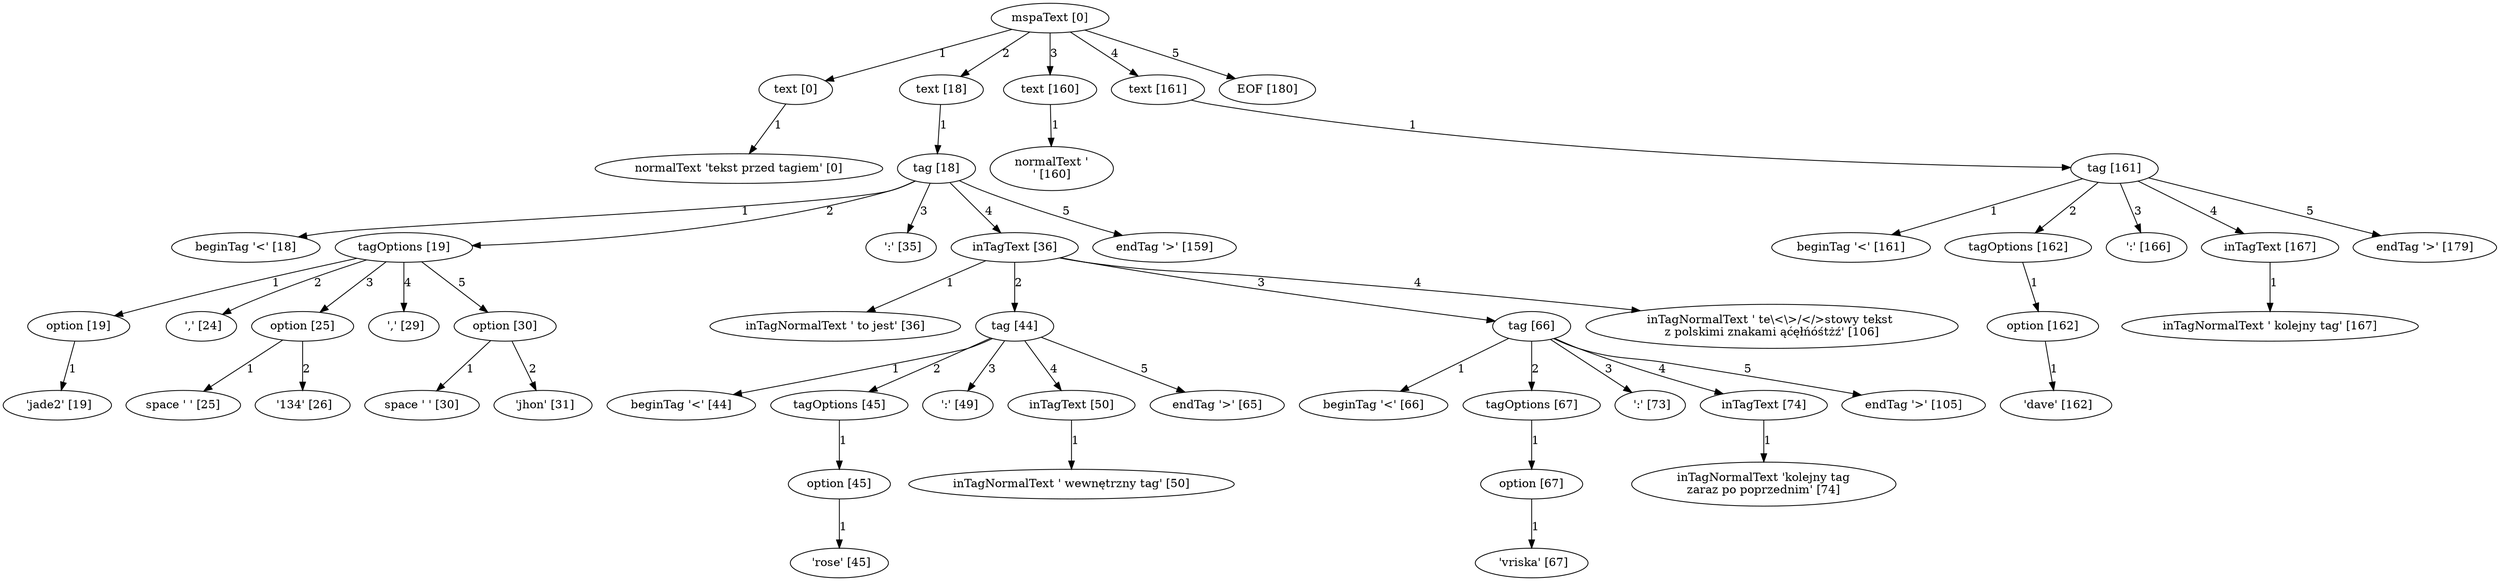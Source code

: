 digraph arpeggio_graph {
2584209984368 [label="mspaText [0]"];
2584209984368->2584209924304 [label="1"]

2584209924304 [label="text [0]"];
2584209924304->2584209614672 [label="1"]

2584209614672 [label="normalText 'tekst przed tagiem' [0]"];
2584209984368->2584209983552 [label="2"]

2584209983552 [label="text [18]"];
2584209983552->2584209983416 [label="1"]

2584209983416 [label="tag [18]"];
2584209983416->2584209614912 [label="1"]

2584209614912 [label="beginTag '<' [18]"];
2584209983416->2584209982056 [label="2"]

2584209982056 [label="tagOptions [19]"];
2584209982056->2584209924440 [label="1"]

2584209924440 [label="option [19]"];
2584209924440->2584209615032 [label="1"]

2584209615032 [label=" 'jade2' [19]"];
2584209982056->2584209615152 [label="2"]

2584209615152 [label=" ',' [24]"];
2584209982056->2584209981784 [label="3"]

2584209981784 [label="option [25]"];
2584209981784->2584209615272 [label="1"]

2584209615272 [label="space ' ' [25]"];
2584209981784->2584209615392 [label="2"]

2584209615392 [label=" '134' [26]"];
2584209982056->2584209615512 [label="4"]

2584209615512 [label=" ',' [29]"];
2584209982056->2584209981920 [label="5"]

2584209981920 [label="option [30]"];
2584209981920->2584209615632 [label="1"]

2584209615632 [label="space ' ' [30]"];
2584209981920->2584209615752 [label="2"]

2584209615752 [label=" 'jhon' [31]"];
2584209983416->2584209615872 [label="3"]

2584209615872 [label=" ':' [35]"];
2584209983416->2584209983280 [label="4"]

2584209983280 [label="inTagText [36]"];
2584209983280->2584209615992 [label="1"]

2584209615992 [label="inTagNormalText ' to jest' [36]"];
2584209983280->2584209982600 [label="2"]

2584209982600 [label="tag [44]"];
2584209982600->2584209616112 [label="1"]

2584209616112 [label="beginTag '<' [44]"];
2584209982600->2584209982328 [label="2"]

2584209982328 [label="tagOptions [45]"];
2584209982328->2584209982192 [label="1"]

2584209982192 [label="option [45]"];
2584209982192->2584209616232 [label="1"]

2584209616232 [label=" 'rose' [45]"];
2584209982600->2584209616352 [label="3"]

2584209616352 [label=" ':' [49]"];
2584209982600->2584209982464 [label="4"]

2584209982464 [label="inTagText [50]"];
2584209982464->2584209616472 [label="1"]

2584209616472 [label="inTagNormalText ' wewnętrzny tag' [50]"];
2584209982600->2584209616592 [label="5"]

2584209616592 [label="endTag '>' [65]"];
2584209983280->2584209983144 [label="3"]

2584209983144 [label="tag [66]"];
2584209983144->2584209616712 [label="1"]

2584209616712 [label="beginTag '<' [66]"];
2584209983144->2584209982872 [label="2"]

2584209982872 [label="tagOptions [67]"];
2584209982872->2584209982736 [label="1"]

2584209982736 [label="option [67]"];
2584209982736->2584209993800 [label="1"]

2584209993800 [label=" 'vriska' [67]"];
2584209983144->2584209993920 [label="3"]

2584209993920 [label=" ':' [73]"];
2584209983144->2584209983008 [label="4"]

2584209983008 [label="inTagText [74]"];
2584209983008->2584209994040 [label="1"]

2584209994040 [label="inTagNormalText 'kolejny tag\nzaraz po poprzednim' [74]"];
2584209983144->2584209994160 [label="5"]

2584209994160 [label="endTag '>' [105]"];
2584209983280->2584209994280 [label="4"]

2584209994280 [label="inTagNormalText ' te\\<\\>/</>stowy tekst \nz polskimi znakami ąćęłńóśtżź' [106]"];
2584209983416->2584209994400 [label="5"]

2584209994400 [label="endTag '>' [159]"];
2584209984368->2584209983688 [label="3"]

2584209983688 [label="text [160]"];
2584209983688->2584209994640 [label="1"]

2584209994640 [label="normalText '\n' [160]"];
2584209984368->2584176149232 [label="4"]

2584176149232 [label="text [161]"];
2584176149232->2584209984232 [label="1"]

2584209984232 [label="tag [161]"];
2584209984232->2584209994520 [label="1"]

2584209994520 [label="beginTag '<' [161]"];
2584209984232->2584209983960 [label="2"]

2584209983960 [label="tagOptions [162]"];
2584209983960->2584209983824 [label="1"]

2584209983824 [label="option [162]"];
2584209983824->2584209994760 [label="1"]

2584209994760 [label=" 'dave' [162]"];
2584209984232->2584209994880 [label="3"]

2584209994880 [label=" ':' [166]"];
2584209984232->2584209984096 [label="4"]

2584209984096 [label="inTagText [167]"];
2584209984096->2584209995000 [label="1"]

2584209995000 [label="inTagNormalText ' kolejny tag' [167]"];
2584209984232->2584209995120 [label="5"]

2584209995120 [label="endTag '>' [179]"];
2584209984368->2584209995240 [label="5"]

2584209995240 [label="EOF [180]"];
}